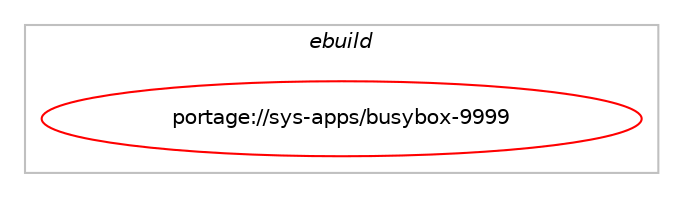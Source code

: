 digraph prolog {

# *************
# Graph options
# *************

newrank=true;
concentrate=true;
compound=true;
graph [rankdir=LR,fontname=Helvetica,fontsize=10,ranksep=1.5];#, ranksep=2.5, nodesep=0.2];
edge  [arrowhead=vee];
node  [fontname=Helvetica,fontsize=10];

# **********
# The ebuild
# **********

subgraph cluster_leftcol {
color=gray;
label=<<i>ebuild</i>>;
id [label="portage://sys-apps/busybox-9999", color=red, width=4, href="../sys-apps/busybox-9999.svg"];
}

# ****************
# The dependencies
# ****************

subgraph cluster_midcol {
color=gray;
label=<<i>dependencies</i>>;
subgraph cluster_compile {
fillcolor="#eeeeee";
style=filled;
label=<<i>compile</i>>;
# *** BEGIN UNKNOWN DEPENDENCY TYPE (TODO) ***
# id -> equal(use_conditional_group(negative,static,portage://sys-apps/busybox-9999,[package_dependency(portage://sys-apps/busybox-9999,install,no,virtual,libc,none,[,,],[],[]),package_dependency(portage://sys-apps/busybox-9999,install,no,virtual,libcrypt,none,[,,],any_same_slot,[]),use_conditional_group(positive,selinux,portage://sys-apps/busybox-9999,[package_dependency(portage://sys-apps/busybox-9999,install,no,sys-libs,libselinux,none,[,,],[],[])])]))
# *** END UNKNOWN DEPENDENCY TYPE (TODO) ***

# *** BEGIN UNKNOWN DEPENDENCY TYPE (TODO) ***
# id -> equal(use_conditional_group(positive,pam,portage://sys-apps/busybox-9999,[package_dependency(portage://sys-apps/busybox-9999,install,no,sys-libs,pam,none,[,,],[],[])]))
# *** END UNKNOWN DEPENDENCY TYPE (TODO) ***

# *** BEGIN UNKNOWN DEPENDENCY TYPE (TODO) ***
# id -> equal(use_conditional_group(positive,static,portage://sys-apps/busybox-9999,[package_dependency(portage://sys-apps/busybox-9999,install,no,virtual,libcrypt,none,[,,],[],[use(enable(static-libs),none)]),use_conditional_group(positive,selinux,portage://sys-apps/busybox-9999,[package_dependency(portage://sys-apps/busybox-9999,install,no,sys-libs,libselinux,none,[,,],[],[use(enable(static-libs),positive)])])]))
# *** END UNKNOWN DEPENDENCY TYPE (TODO) ***

# *** BEGIN UNKNOWN DEPENDENCY TYPE (TODO) ***
# id -> equal(package_dependency(portage://sys-apps/busybox-9999,install,no,sys-kernel,linux-headers,none,[,,],[],[]))
# *** END UNKNOWN DEPENDENCY TYPE (TODO) ***

}
subgraph cluster_compileandrun {
fillcolor="#eeeeee";
style=filled;
label=<<i>compile and run</i>>;
}
subgraph cluster_run {
fillcolor="#eeeeee";
style=filled;
label=<<i>run</i>>;
# *** BEGIN UNKNOWN DEPENDENCY TYPE (TODO) ***
# id -> equal(use_conditional_group(negative,static,portage://sys-apps/busybox-9999,[package_dependency(portage://sys-apps/busybox-9999,run,no,virtual,libc,none,[,,],[],[]),package_dependency(portage://sys-apps/busybox-9999,run,no,virtual,libcrypt,none,[,,],any_same_slot,[]),use_conditional_group(positive,selinux,portage://sys-apps/busybox-9999,[package_dependency(portage://sys-apps/busybox-9999,run,no,sys-libs,libselinux,none,[,,],[],[])])]))
# *** END UNKNOWN DEPENDENCY TYPE (TODO) ***

# *** BEGIN UNKNOWN DEPENDENCY TYPE (TODO) ***
# id -> equal(use_conditional_group(positive,pam,portage://sys-apps/busybox-9999,[package_dependency(portage://sys-apps/busybox-9999,run,no,sys-libs,pam,none,[,,],[],[])]))
# *** END UNKNOWN DEPENDENCY TYPE (TODO) ***

}
}

# **************
# The candidates
# **************

subgraph cluster_choices {
rank=same;
color=gray;
label=<<i>candidates</i>>;

}

}
